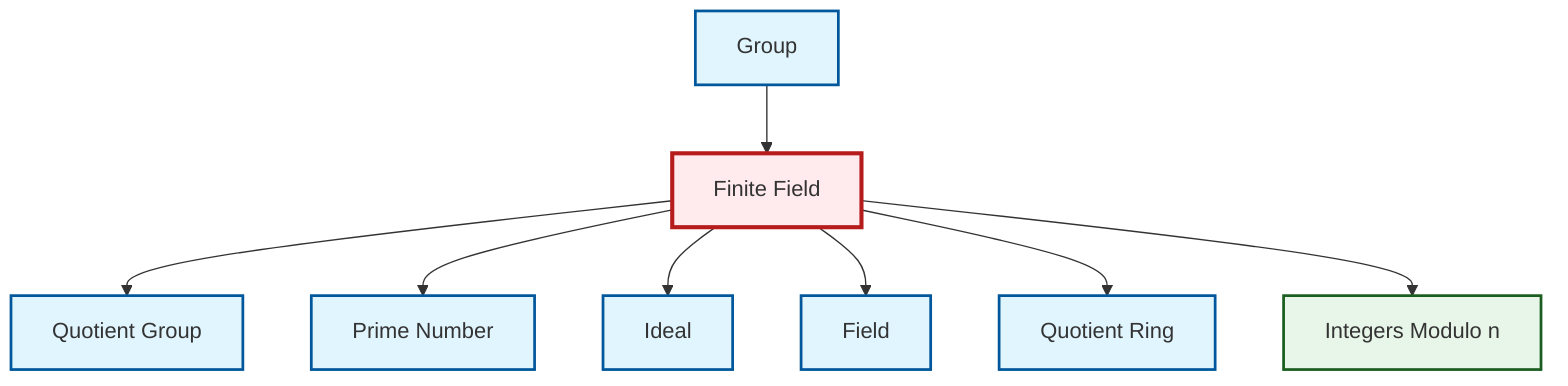graph TD
    classDef definition fill:#e1f5fe,stroke:#01579b,stroke-width:2px
    classDef theorem fill:#f3e5f5,stroke:#4a148c,stroke-width:2px
    classDef axiom fill:#fff3e0,stroke:#e65100,stroke-width:2px
    classDef example fill:#e8f5e9,stroke:#1b5e20,stroke-width:2px
    classDef current fill:#ffebee,stroke:#b71c1c,stroke-width:3px
    def-quotient-group["Quotient Group"]:::definition
    ex-finite-field["Finite Field"]:::example
    def-group["Group"]:::definition
    def-prime["Prime Number"]:::definition
    def-field["Field"]:::definition
    ex-quotient-integers-mod-n["Integers Modulo n"]:::example
    def-quotient-ring["Quotient Ring"]:::definition
    def-ideal["Ideal"]:::definition
    ex-finite-field --> def-quotient-group
    ex-finite-field --> def-prime
    ex-finite-field --> def-ideal
    ex-finite-field --> def-field
    ex-finite-field --> def-quotient-ring
    ex-finite-field --> ex-quotient-integers-mod-n
    def-group --> ex-finite-field
    class ex-finite-field current